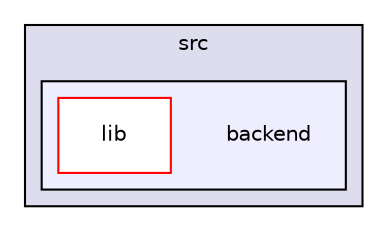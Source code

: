 digraph "gulp-src/src/backend" {
  compound=true
  node [ fontsize="10", fontname="Helvetica"];
  edge [ labelfontsize="10", labelfontname="Helvetica"];
  subgraph clusterdir_dfa8e08d839731c983b8b097826a1a34 {
    graph [ bgcolor="#ddddee", pencolor="black", label="src" fontname="Helvetica", fontsize="10", URL="dir_dfa8e08d839731c983b8b097826a1a34.html"]
  subgraph clusterdir_8cd382baece4e9275d467eebb00a4ce2 {
    graph [ bgcolor="#eeeeff", pencolor="black", label="" URL="dir_8cd382baece4e9275d467eebb00a4ce2.html"];
    dir_8cd382baece4e9275d467eebb00a4ce2 [shape=plaintext label="backend"];
    dir_3237453ed054f5a6881189ffbcb7067e [shape=box label="lib" color="red" fillcolor="white" style="filled" URL="dir_3237453ed054f5a6881189ffbcb7067e.html"];
  }
  }
}

